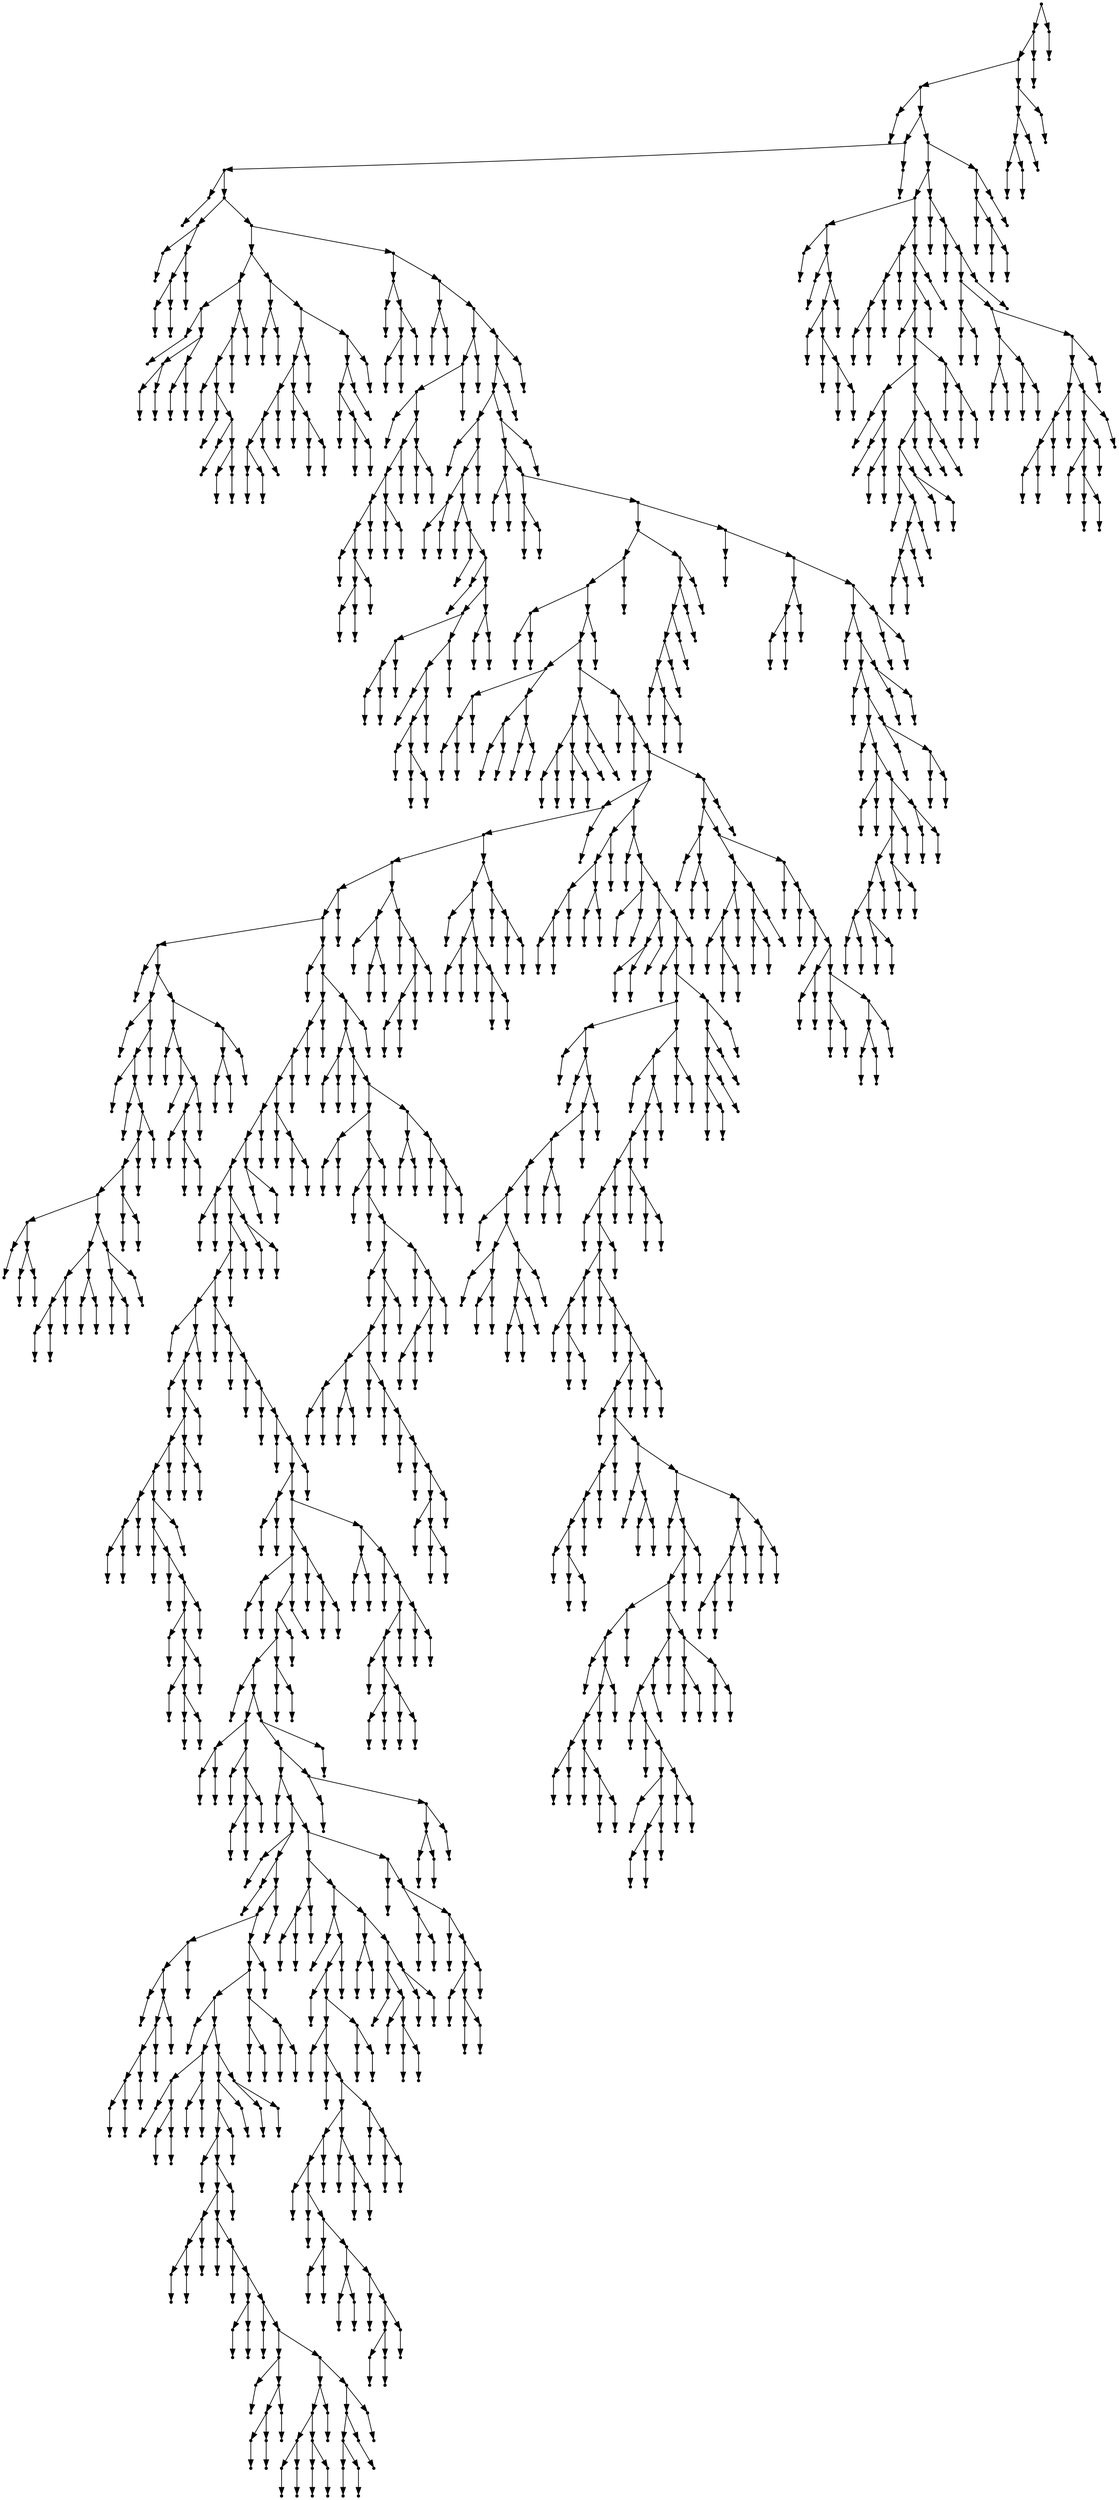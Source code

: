 digraph {
  1666 [shape=point];
  1663 [shape=point];
  1660 [shape=point];
  1648 [shape=point];
  1 [shape=point];
  0 [shape=point];
  1647 [shape=point];
  1485 [shape=point];
  1482 [shape=point];
  3 [shape=point];
  2 [shape=point];
  1481 [shape=point];
  14 [shape=point];
  5 [shape=point];
  4 [shape=point];
  13 [shape=point];
  10 [shape=point];
  7 [shape=point];
  6 [shape=point];
  9 [shape=point];
  8 [shape=point];
  12 [shape=point];
  11 [shape=point];
  1480 [shape=point];
  94 [shape=point];
  49 [shape=point];
  28 [shape=point];
  16 [shape=point];
  15 [shape=point];
  27 [shape=point];
  21 [shape=point];
  18 [shape=point];
  17 [shape=point];
  20 [shape=point];
  19 [shape=point];
  26 [shape=point];
  23 [shape=point];
  22 [shape=point];
  25 [shape=point];
  24 [shape=point];
  48 [shape=point];
  45 [shape=point];
  42 [shape=point];
  30 [shape=point];
  29 [shape=point];
  41 [shape=point];
  32 [shape=point];
  31 [shape=point];
  40 [shape=point];
  34 [shape=point];
  33 [shape=point];
  39 [shape=point];
  36 [shape=point];
  35 [shape=point];
  38 [shape=point];
  37 [shape=point];
  44 [shape=point];
  43 [shape=point];
  47 [shape=point];
  46 [shape=point];
  93 [shape=point];
  54 [shape=point];
  51 [shape=point];
  50 [shape=point];
  53 [shape=point];
  52 [shape=point];
  92 [shape=point];
  77 [shape=point];
  74 [shape=point];
  65 [shape=point];
  62 [shape=point];
  59 [shape=point];
  56 [shape=point];
  55 [shape=point];
  58 [shape=point];
  57 [shape=point];
  61 [shape=point];
  60 [shape=point];
  64 [shape=point];
  63 [shape=point];
  73 [shape=point];
  67 [shape=point];
  66 [shape=point];
  72 [shape=point];
  69 [shape=point];
  68 [shape=point];
  71 [shape=point];
  70 [shape=point];
  76 [shape=point];
  75 [shape=point];
  91 [shape=point];
  88 [shape=point];
  85 [shape=point];
  79 [shape=point];
  78 [shape=point];
  84 [shape=point];
  81 [shape=point];
  80 [shape=point];
  83 [shape=point];
  82 [shape=point];
  87 [shape=point];
  86 [shape=point];
  90 [shape=point];
  89 [shape=point];
  1479 [shape=point];
  105 [shape=point];
  96 [shape=point];
  95 [shape=point];
  104 [shape=point];
  101 [shape=point];
  98 [shape=point];
  97 [shape=point];
  100 [shape=point];
  99 [shape=point];
  103 [shape=point];
  102 [shape=point];
  1478 [shape=point];
  110 [shape=point];
  107 [shape=point];
  106 [shape=point];
  109 [shape=point];
  108 [shape=point];
  1477 [shape=point];
  148 [shape=point];
  145 [shape=point];
  142 [shape=point];
  112 [shape=point];
  111 [shape=point];
  141 [shape=point];
  135 [shape=point];
  132 [shape=point];
  126 [shape=point];
  123 [shape=point];
  114 [shape=point];
  113 [shape=point];
  122 [shape=point];
  119 [shape=point];
  116 [shape=point];
  115 [shape=point];
  118 [shape=point];
  117 [shape=point];
  121 [shape=point];
  120 [shape=point];
  125 [shape=point];
  124 [shape=point];
  131 [shape=point];
  128 [shape=point];
  127 [shape=point];
  130 [shape=point];
  129 [shape=point];
  134 [shape=point];
  133 [shape=point];
  140 [shape=point];
  137 [shape=point];
  136 [shape=point];
  139 [shape=point];
  138 [shape=point];
  144 [shape=point];
  143 [shape=point];
  147 [shape=point];
  146 [shape=point];
  1476 [shape=point];
  1473 [shape=point];
  1470 [shape=point];
  201 [shape=point];
  150 [shape=point];
  149 [shape=point];
  200 [shape=point];
  197 [shape=point];
  155 [shape=point];
  152 [shape=point];
  151 [shape=point];
  154 [shape=point];
  153 [shape=point];
  196 [shape=point];
  157 [shape=point];
  156 [shape=point];
  195 [shape=point];
  159 [shape=point];
  158 [shape=point];
  194 [shape=point];
  161 [shape=point];
  160 [shape=point];
  193 [shape=point];
  187 [shape=point];
  169 [shape=point];
  166 [shape=point];
  163 [shape=point];
  162 [shape=point];
  165 [shape=point];
  164 [shape=point];
  168 [shape=point];
  167 [shape=point];
  186 [shape=point];
  183 [shape=point];
  171 [shape=point];
  170 [shape=point];
  182 [shape=point];
  179 [shape=point];
  173 [shape=point];
  172 [shape=point];
  178 [shape=point];
  175 [shape=point];
  174 [shape=point];
  177 [shape=point];
  176 [shape=point];
  181 [shape=point];
  180 [shape=point];
  185 [shape=point];
  184 [shape=point];
  192 [shape=point];
  189 [shape=point];
  188 [shape=point];
  191 [shape=point];
  190 [shape=point];
  199 [shape=point];
  198 [shape=point];
  1469 [shape=point];
  1466 [shape=point];
  206 [shape=point];
  203 [shape=point];
  202 [shape=point];
  205 [shape=point];
  204 [shape=point];
  1465 [shape=point];
  211 [shape=point];
  208 [shape=point];
  207 [shape=point];
  210 [shape=point];
  209 [shape=point];
  1464 [shape=point];
  1386 [shape=point];
  1365 [shape=point];
  1362 [shape=point];
  216 [shape=point];
  213 [shape=point];
  212 [shape=point];
  215 [shape=point];
  214 [shape=point];
  1361 [shape=point];
  1358 [shape=point];
  236 [shape=point];
  224 [shape=point];
  221 [shape=point];
  218 [shape=point];
  217 [shape=point];
  220 [shape=point];
  219 [shape=point];
  223 [shape=point];
  222 [shape=point];
  235 [shape=point];
  229 [shape=point];
  226 [shape=point];
  225 [shape=point];
  228 [shape=point];
  227 [shape=point];
  234 [shape=point];
  231 [shape=point];
  230 [shape=point];
  233 [shape=point];
  232 [shape=point];
  1357 [shape=point];
  253 [shape=point];
  247 [shape=point];
  241 [shape=point];
  238 [shape=point];
  237 [shape=point];
  240 [shape=point];
  239 [shape=point];
  246 [shape=point];
  243 [shape=point];
  242 [shape=point];
  245 [shape=point];
  244 [shape=point];
  252 [shape=point];
  249 [shape=point];
  248 [shape=point];
  251 [shape=point];
  250 [shape=point];
  1356 [shape=point];
  255 [shape=point];
  254 [shape=point];
  1355 [shape=point];
  257 [shape=point];
  256 [shape=point];
  1354 [shape=point];
  1291 [shape=point];
  1003 [shape=point];
  1000 [shape=point];
  973 [shape=point];
  949 [shape=point];
  946 [shape=point];
  343 [shape=point];
  259 [shape=point];
  258 [shape=point];
  342 [shape=point];
  315 [shape=point];
  261 [shape=point];
  260 [shape=point];
  314 [shape=point];
  311 [shape=point];
  263 [shape=point];
  262 [shape=point];
  310 [shape=point];
  265 [shape=point];
  264 [shape=point];
  309 [shape=point];
  306 [shape=point];
  303 [shape=point];
  297 [shape=point];
  273 [shape=point];
  267 [shape=point];
  266 [shape=point];
  272 [shape=point];
  269 [shape=point];
  268 [shape=point];
  271 [shape=point];
  270 [shape=point];
  296 [shape=point];
  287 [shape=point];
  281 [shape=point];
  278 [shape=point];
  275 [shape=point];
  274 [shape=point];
  277 [shape=point];
  276 [shape=point];
  280 [shape=point];
  279 [shape=point];
  286 [shape=point];
  283 [shape=point];
  282 [shape=point];
  285 [shape=point];
  284 [shape=point];
  295 [shape=point];
  292 [shape=point];
  289 [shape=point];
  288 [shape=point];
  291 [shape=point];
  290 [shape=point];
  294 [shape=point];
  293 [shape=point];
  302 [shape=point];
  299 [shape=point];
  298 [shape=point];
  301 [shape=point];
  300 [shape=point];
  305 [shape=point];
  304 [shape=point];
  308 [shape=point];
  307 [shape=point];
  313 [shape=point];
  312 [shape=point];
  341 [shape=point];
  332 [shape=point];
  317 [shape=point];
  316 [shape=point];
  331 [shape=point];
  319 [shape=point];
  318 [shape=point];
  330 [shape=point];
  327 [shape=point];
  321 [shape=point];
  320 [shape=point];
  326 [shape=point];
  323 [shape=point];
  322 [shape=point];
  325 [shape=point];
  324 [shape=point];
  329 [shape=point];
  328 [shape=point];
  340 [shape=point];
  337 [shape=point];
  334 [shape=point];
  333 [shape=point];
  336 [shape=point];
  335 [shape=point];
  339 [shape=point];
  338 [shape=point];
  945 [shape=point];
  345 [shape=point];
  344 [shape=point];
  944 [shape=point];
  842 [shape=point];
  839 [shape=point];
  836 [shape=point];
  833 [shape=point];
  824 [shape=point];
  821 [shape=point];
  815 [shape=point];
  350 [shape=point];
  347 [shape=point];
  346 [shape=point];
  349 [shape=point];
  348 [shape=point];
  814 [shape=point];
  808 [shape=point];
  805 [shape=point];
  802 [shape=point];
  406 [shape=point];
  352 [shape=point];
  351 [shape=point];
  405 [shape=point];
  402 [shape=point];
  354 [shape=point];
  353 [shape=point];
  401 [shape=point];
  398 [shape=point];
  392 [shape=point];
  389 [shape=point];
  362 [shape=point];
  359 [shape=point];
  356 [shape=point];
  355 [shape=point];
  358 [shape=point];
  357 [shape=point];
  361 [shape=point];
  360 [shape=point];
  388 [shape=point];
  385 [shape=point];
  364 [shape=point];
  363 [shape=point];
  384 [shape=point];
  366 [shape=point];
  365 [shape=point];
  383 [shape=point];
  380 [shape=point];
  368 [shape=point];
  367 [shape=point];
  379 [shape=point];
  376 [shape=point];
  370 [shape=point];
  369 [shape=point];
  375 [shape=point];
  372 [shape=point];
  371 [shape=point];
  374 [shape=point];
  373 [shape=point];
  378 [shape=point];
  377 [shape=point];
  382 [shape=point];
  381 [shape=point];
  387 [shape=point];
  386 [shape=point];
  391 [shape=point];
  390 [shape=point];
  397 [shape=point];
  394 [shape=point];
  393 [shape=point];
  396 [shape=point];
  395 [shape=point];
  400 [shape=point];
  399 [shape=point];
  404 [shape=point];
  403 [shape=point];
  801 [shape=point];
  408 [shape=point];
  407 [shape=point];
  800 [shape=point];
  410 [shape=point];
  409 [shape=point];
  799 [shape=point];
  412 [shape=point];
  411 [shape=point];
  798 [shape=point];
  414 [shape=point];
  413 [shape=point];
  797 [shape=point];
  416 [shape=point];
  415 [shape=point];
  796 [shape=point];
  793 [shape=point];
  421 [shape=point];
  418 [shape=point];
  417 [shape=point];
  420 [shape=point];
  419 [shape=point];
  792 [shape=point];
  759 [shape=point];
  750 [shape=point];
  426 [shape=point];
  423 [shape=point];
  422 [shape=point];
  425 [shape=point];
  424 [shape=point];
  749 [shape=point];
  746 [shape=point];
  743 [shape=point];
  737 [shape=point];
  428 [shape=point];
  427 [shape=point];
  736 [shape=point];
  445 [shape=point];
  433 [shape=point];
  430 [shape=point];
  429 [shape=point];
  432 [shape=point];
  431 [shape=point];
  444 [shape=point];
  435 [shape=point];
  434 [shape=point];
  443 [shape=point];
  440 [shape=point];
  437 [shape=point];
  436 [shape=point];
  439 [shape=point];
  438 [shape=point];
  442 [shape=point];
  441 [shape=point];
  735 [shape=point];
  732 [shape=point];
  720 [shape=point];
  447 [shape=point];
  446 [shape=point];
  719 [shape=point];
  590 [shape=point];
  449 [shape=point];
  448 [shape=point];
  589 [shape=point];
  451 [shape=point];
  450 [shape=point];
  588 [shape=point];
  585 [shape=point];
  471 [shape=point];
  468 [shape=point];
  453 [shape=point];
  452 [shape=point];
  467 [shape=point];
  464 [shape=point];
  461 [shape=point];
  458 [shape=point];
  455 [shape=point];
  454 [shape=point];
  457 [shape=point];
  456 [shape=point];
  460 [shape=point];
  459 [shape=point];
  463 [shape=point];
  462 [shape=point];
  466 [shape=point];
  465 [shape=point];
  470 [shape=point];
  469 [shape=point];
  584 [shape=point];
  581 [shape=point];
  569 [shape=point];
  473 [shape=point];
  472 [shape=point];
  568 [shape=point];
  487 [shape=point];
  481 [shape=point];
  475 [shape=point];
  474 [shape=point];
  480 [shape=point];
  477 [shape=point];
  476 [shape=point];
  479 [shape=point];
  478 [shape=point];
  486 [shape=point];
  483 [shape=point];
  482 [shape=point];
  485 [shape=point];
  484 [shape=point];
  567 [shape=point];
  561 [shape=point];
  558 [shape=point];
  555 [shape=point];
  489 [shape=point];
  488 [shape=point];
  554 [shape=point];
  551 [shape=point];
  497 [shape=point];
  494 [shape=point];
  491 [shape=point];
  490 [shape=point];
  493 [shape=point];
  492 [shape=point];
  496 [shape=point];
  495 [shape=point];
  550 [shape=point];
  499 [shape=point];
  498 [shape=point];
  549 [shape=point];
  501 [shape=point];
  500 [shape=point];
  548 [shape=point];
  506 [shape=point];
  503 [shape=point];
  502 [shape=point];
  505 [shape=point];
  504 [shape=point];
  547 [shape=point];
  508 [shape=point];
  507 [shape=point];
  546 [shape=point];
  519 [shape=point];
  510 [shape=point];
  509 [shape=point];
  518 [shape=point];
  515 [shape=point];
  512 [shape=point];
  511 [shape=point];
  514 [shape=point];
  513 [shape=point];
  517 [shape=point];
  516 [shape=point];
  545 [shape=point];
  533 [shape=point];
  530 [shape=point];
  524 [shape=point];
  521 [shape=point];
  520 [shape=point];
  523 [shape=point];
  522 [shape=point];
  529 [shape=point];
  526 [shape=point];
  525 [shape=point];
  528 [shape=point];
  527 [shape=point];
  532 [shape=point];
  531 [shape=point];
  544 [shape=point];
  541 [shape=point];
  538 [shape=point];
  535 [shape=point];
  534 [shape=point];
  537 [shape=point];
  536 [shape=point];
  540 [shape=point];
  539 [shape=point];
  543 [shape=point];
  542 [shape=point];
  553 [shape=point];
  552 [shape=point];
  557 [shape=point];
  556 [shape=point];
  560 [shape=point];
  559 [shape=point];
  566 [shape=point];
  563 [shape=point];
  562 [shape=point];
  565 [shape=point];
  564 [shape=point];
  580 [shape=point];
  574 [shape=point];
  571 [shape=point];
  570 [shape=point];
  573 [shape=point];
  572 [shape=point];
  579 [shape=point];
  576 [shape=point];
  575 [shape=point];
  578 [shape=point];
  577 [shape=point];
  583 [shape=point];
  582 [shape=point];
  587 [shape=point];
  586 [shape=point];
  718 [shape=point];
  694 [shape=point];
  598 [shape=point];
  595 [shape=point];
  592 [shape=point];
  591 [shape=point];
  594 [shape=point];
  593 [shape=point];
  597 [shape=point];
  596 [shape=point];
  693 [shape=point];
  669 [shape=point];
  600 [shape=point];
  599 [shape=point];
  668 [shape=point];
  665 [shape=point];
  602 [shape=point];
  601 [shape=point];
  664 [shape=point];
  658 [shape=point];
  604 [shape=point];
  603 [shape=point];
  657 [shape=point];
  606 [shape=point];
  605 [shape=point];
  656 [shape=point];
  647 [shape=point];
  638 [shape=point];
  635 [shape=point];
  608 [shape=point];
  607 [shape=point];
  634 [shape=point];
  610 [shape=point];
  609 [shape=point];
  633 [shape=point];
  615 [shape=point];
  612 [shape=point];
  611 [shape=point];
  614 [shape=point];
  613 [shape=point];
  632 [shape=point];
  620 [shape=point];
  617 [shape=point];
  616 [shape=point];
  619 [shape=point];
  618 [shape=point];
  631 [shape=point];
  622 [shape=point];
  621 [shape=point];
  630 [shape=point];
  627 [shape=point];
  624 [shape=point];
  623 [shape=point];
  626 [shape=point];
  625 [shape=point];
  629 [shape=point];
  628 [shape=point];
  637 [shape=point];
  636 [shape=point];
  646 [shape=point];
  640 [shape=point];
  639 [shape=point];
  645 [shape=point];
  642 [shape=point];
  641 [shape=point];
  644 [shape=point];
  643 [shape=point];
  655 [shape=point];
  649 [shape=point];
  648 [shape=point];
  654 [shape=point];
  651 [shape=point];
  650 [shape=point];
  653 [shape=point];
  652 [shape=point];
  663 [shape=point];
  660 [shape=point];
  659 [shape=point];
  662 [shape=point];
  661 [shape=point];
  667 [shape=point];
  666 [shape=point];
  692 [shape=point];
  674 [shape=point];
  671 [shape=point];
  670 [shape=point];
  673 [shape=point];
  672 [shape=point];
  691 [shape=point];
  685 [shape=point];
  676 [shape=point];
  675 [shape=point];
  684 [shape=point];
  678 [shape=point];
  677 [shape=point];
  683 [shape=point];
  680 [shape=point];
  679 [shape=point];
  682 [shape=point];
  681 [shape=point];
  690 [shape=point];
  687 [shape=point];
  686 [shape=point];
  689 [shape=point];
  688 [shape=point];
  717 [shape=point];
  696 [shape=point];
  695 [shape=point];
  716 [shape=point];
  701 [shape=point];
  698 [shape=point];
  697 [shape=point];
  700 [shape=point];
  699 [shape=point];
  715 [shape=point];
  703 [shape=point];
  702 [shape=point];
  714 [shape=point];
  711 [shape=point];
  705 [shape=point];
  704 [shape=point];
  710 [shape=point];
  707 [shape=point];
  706 [shape=point];
  709 [shape=point];
  708 [shape=point];
  713 [shape=point];
  712 [shape=point];
  731 [shape=point];
  722 [shape=point];
  721 [shape=point];
  730 [shape=point];
  727 [shape=point];
  724 [shape=point];
  723 [shape=point];
  726 [shape=point];
  725 [shape=point];
  729 [shape=point];
  728 [shape=point];
  734 [shape=point];
  733 [shape=point];
  742 [shape=point];
  739 [shape=point];
  738 [shape=point];
  741 [shape=point];
  740 [shape=point];
  745 [shape=point];
  744 [shape=point];
  748 [shape=point];
  747 [shape=point];
  758 [shape=point];
  752 [shape=point];
  751 [shape=point];
  757 [shape=point];
  754 [shape=point];
  753 [shape=point];
  756 [shape=point];
  755 [shape=point];
  791 [shape=point];
  764 [shape=point];
  761 [shape=point];
  760 [shape=point];
  763 [shape=point];
  762 [shape=point];
  790 [shape=point];
  766 [shape=point];
  765 [shape=point];
  789 [shape=point];
  783 [shape=point];
  780 [shape=point];
  768 [shape=point];
  767 [shape=point];
  779 [shape=point];
  773 [shape=point];
  770 [shape=point];
  769 [shape=point];
  772 [shape=point];
  771 [shape=point];
  778 [shape=point];
  775 [shape=point];
  774 [shape=point];
  777 [shape=point];
  776 [shape=point];
  782 [shape=point];
  781 [shape=point];
  788 [shape=point];
  785 [shape=point];
  784 [shape=point];
  787 [shape=point];
  786 [shape=point];
  795 [shape=point];
  794 [shape=point];
  804 [shape=point];
  803 [shape=point];
  807 [shape=point];
  806 [shape=point];
  813 [shape=point];
  810 [shape=point];
  809 [shape=point];
  812 [shape=point];
  811 [shape=point];
  820 [shape=point];
  817 [shape=point];
  816 [shape=point];
  819 [shape=point];
  818 [shape=point];
  823 [shape=point];
  822 [shape=point];
  832 [shape=point];
  826 [shape=point];
  825 [shape=point];
  831 [shape=point];
  828 [shape=point];
  827 [shape=point];
  830 [shape=point];
  829 [shape=point];
  835 [shape=point];
  834 [shape=point];
  838 [shape=point];
  837 [shape=point];
  841 [shape=point];
  840 [shape=point];
  943 [shape=point];
  940 [shape=point];
  847 [shape=point];
  844 [shape=point];
  843 [shape=point];
  846 [shape=point];
  845 [shape=point];
  939 [shape=point];
  849 [shape=point];
  848 [shape=point];
  938 [shape=point];
  923 [shape=point];
  854 [shape=point];
  851 [shape=point];
  850 [shape=point];
  853 [shape=point];
  852 [shape=point];
  922 [shape=point];
  919 [shape=point];
  856 [shape=point];
  855 [shape=point];
  918 [shape=point];
  858 [shape=point];
  857 [shape=point];
  917 [shape=point];
  902 [shape=point];
  860 [shape=point];
  859 [shape=point];
  901 [shape=point];
  898 [shape=point];
  895 [shape=point];
  871 [shape=point];
  865 [shape=point];
  862 [shape=point];
  861 [shape=point];
  864 [shape=point];
  863 [shape=point];
  870 [shape=point];
  867 [shape=point];
  866 [shape=point];
  869 [shape=point];
  868 [shape=point];
  894 [shape=point];
  873 [shape=point];
  872 [shape=point];
  893 [shape=point];
  875 [shape=point];
  874 [shape=point];
  892 [shape=point];
  877 [shape=point];
  876 [shape=point];
  891 [shape=point];
  879 [shape=point];
  878 [shape=point];
  890 [shape=point];
  887 [shape=point];
  881 [shape=point];
  880 [shape=point];
  886 [shape=point];
  883 [shape=point];
  882 [shape=point];
  885 [shape=point];
  884 [shape=point];
  889 [shape=point];
  888 [shape=point];
  897 [shape=point];
  896 [shape=point];
  900 [shape=point];
  899 [shape=point];
  916 [shape=point];
  904 [shape=point];
  903 [shape=point];
  915 [shape=point];
  912 [shape=point];
  909 [shape=point];
  906 [shape=point];
  905 [shape=point];
  908 [shape=point];
  907 [shape=point];
  911 [shape=point];
  910 [shape=point];
  914 [shape=point];
  913 [shape=point];
  921 [shape=point];
  920 [shape=point];
  937 [shape=point];
  928 [shape=point];
  925 [shape=point];
  924 [shape=point];
  927 [shape=point];
  926 [shape=point];
  936 [shape=point];
  930 [shape=point];
  929 [shape=point];
  935 [shape=point];
  932 [shape=point];
  931 [shape=point];
  934 [shape=point];
  933 [shape=point];
  942 [shape=point];
  941 [shape=point];
  948 [shape=point];
  947 [shape=point];
  972 [shape=point];
  957 [shape=point];
  951 [shape=point];
  950 [shape=point];
  956 [shape=point];
  953 [shape=point];
  952 [shape=point];
  955 [shape=point];
  954 [shape=point];
  971 [shape=point];
  959 [shape=point];
  958 [shape=point];
  970 [shape=point];
  967 [shape=point];
  964 [shape=point];
  961 [shape=point];
  960 [shape=point];
  963 [shape=point];
  962 [shape=point];
  966 [shape=point];
  965 [shape=point];
  969 [shape=point];
  968 [shape=point];
  999 [shape=point];
  990 [shape=point];
  975 [shape=point];
  974 [shape=point];
  989 [shape=point];
  980 [shape=point];
  977 [shape=point];
  976 [shape=point];
  979 [shape=point];
  978 [shape=point];
  988 [shape=point];
  982 [shape=point];
  981 [shape=point];
  987 [shape=point];
  984 [shape=point];
  983 [shape=point];
  986 [shape=point];
  985 [shape=point];
  998 [shape=point];
  992 [shape=point];
  991 [shape=point];
  997 [shape=point];
  994 [shape=point];
  993 [shape=point];
  996 [shape=point];
  995 [shape=point];
  1002 [shape=point];
  1001 [shape=point];
  1290 [shape=point];
  1020 [shape=point];
  1017 [shape=point];
  1011 [shape=point];
  1008 [shape=point];
  1005 [shape=point];
  1004 [shape=point];
  1007 [shape=point];
  1006 [shape=point];
  1010 [shape=point];
  1009 [shape=point];
  1016 [shape=point];
  1013 [shape=point];
  1012 [shape=point];
  1015 [shape=point];
  1014 [shape=point];
  1019 [shape=point];
  1018 [shape=point];
  1289 [shape=point];
  1022 [shape=point];
  1021 [shape=point];
  1288 [shape=point];
  1027 [shape=point];
  1024 [shape=point];
  1023 [shape=point];
  1026 [shape=point];
  1025 [shape=point];
  1287 [shape=point];
  1035 [shape=point];
  1032 [shape=point];
  1029 [shape=point];
  1028 [shape=point];
  1031 [shape=point];
  1030 [shape=point];
  1034 [shape=point];
  1033 [shape=point];
  1286 [shape=point];
  1283 [shape=point];
  1037 [shape=point];
  1036 [shape=point];
  1282 [shape=point];
  1267 [shape=point];
  1081 [shape=point];
  1039 [shape=point];
  1038 [shape=point];
  1080 [shape=point];
  1041 [shape=point];
  1040 [shape=point];
  1079 [shape=point];
  1076 [shape=point];
  1073 [shape=point];
  1067 [shape=point];
  1064 [shape=point];
  1043 [shape=point];
  1042 [shape=point];
  1063 [shape=point];
  1051 [shape=point];
  1045 [shape=point];
  1044 [shape=point];
  1050 [shape=point];
  1047 [shape=point];
  1046 [shape=point];
  1049 [shape=point];
  1048 [shape=point];
  1062 [shape=point];
  1059 [shape=point];
  1056 [shape=point];
  1053 [shape=point];
  1052 [shape=point];
  1055 [shape=point];
  1054 [shape=point];
  1058 [shape=point];
  1057 [shape=point];
  1061 [shape=point];
  1060 [shape=point];
  1066 [shape=point];
  1065 [shape=point];
  1072 [shape=point];
  1069 [shape=point];
  1068 [shape=point];
  1071 [shape=point];
  1070 [shape=point];
  1075 [shape=point];
  1074 [shape=point];
  1078 [shape=point];
  1077 [shape=point];
  1266 [shape=point];
  1260 [shape=point];
  1083 [shape=point];
  1082 [shape=point];
  1259 [shape=point];
  1256 [shape=point];
  1253 [shape=point];
  1244 [shape=point];
  1241 [shape=point];
  1085 [shape=point];
  1084 [shape=point];
  1240 [shape=point];
  1237 [shape=point];
  1096 [shape=point];
  1093 [shape=point];
  1087 [shape=point];
  1086 [shape=point];
  1092 [shape=point];
  1089 [shape=point];
  1088 [shape=point];
  1091 [shape=point];
  1090 [shape=point];
  1095 [shape=point];
  1094 [shape=point];
  1236 [shape=point];
  1098 [shape=point];
  1097 [shape=point];
  1235 [shape=point];
  1100 [shape=point];
  1099 [shape=point];
  1234 [shape=point];
  1228 [shape=point];
  1225 [shape=point];
  1102 [shape=point];
  1101 [shape=point];
  1224 [shape=point];
  1119 [shape=point];
  1116 [shape=point];
  1113 [shape=point];
  1110 [shape=point];
  1104 [shape=point];
  1103 [shape=point];
  1109 [shape=point];
  1106 [shape=point];
  1105 [shape=point];
  1108 [shape=point];
  1107 [shape=point];
  1112 [shape=point];
  1111 [shape=point];
  1115 [shape=point];
  1114 [shape=point];
  1118 [shape=point];
  1117 [shape=point];
  1223 [shape=point];
  1127 [shape=point];
  1121 [shape=point];
  1120 [shape=point];
  1126 [shape=point];
  1123 [shape=point];
  1122 [shape=point];
  1125 [shape=point];
  1124 [shape=point];
  1222 [shape=point];
  1204 [shape=point];
  1129 [shape=point];
  1128 [shape=point];
  1203 [shape=point];
  1200 [shape=point];
  1197 [shape=point];
  1155 [shape=point];
  1152 [shape=point];
  1131 [shape=point];
  1130 [shape=point];
  1151 [shape=point];
  1148 [shape=point];
  1145 [shape=point];
  1136 [shape=point];
  1133 [shape=point];
  1132 [shape=point];
  1135 [shape=point];
  1134 [shape=point];
  1144 [shape=point];
  1138 [shape=point];
  1137 [shape=point];
  1143 [shape=point];
  1140 [shape=point];
  1139 [shape=point];
  1142 [shape=point];
  1141 [shape=point];
  1147 [shape=point];
  1146 [shape=point];
  1150 [shape=point];
  1149 [shape=point];
  1154 [shape=point];
  1153 [shape=point];
  1196 [shape=point];
  1184 [shape=point];
  1181 [shape=point];
  1178 [shape=point];
  1157 [shape=point];
  1156 [shape=point];
  1177 [shape=point];
  1159 [shape=point];
  1158 [shape=point];
  1176 [shape=point];
  1170 [shape=point];
  1161 [shape=point];
  1160 [shape=point];
  1169 [shape=point];
  1166 [shape=point];
  1163 [shape=point];
  1162 [shape=point];
  1165 [shape=point];
  1164 [shape=point];
  1168 [shape=point];
  1167 [shape=point];
  1175 [shape=point];
  1172 [shape=point];
  1171 [shape=point];
  1174 [shape=point];
  1173 [shape=point];
  1180 [shape=point];
  1179 [shape=point];
  1183 [shape=point];
  1182 [shape=point];
  1195 [shape=point];
  1189 [shape=point];
  1186 [shape=point];
  1185 [shape=point];
  1188 [shape=point];
  1187 [shape=point];
  1194 [shape=point];
  1191 [shape=point];
  1190 [shape=point];
  1193 [shape=point];
  1192 [shape=point];
  1199 [shape=point];
  1198 [shape=point];
  1202 [shape=point];
  1201 [shape=point];
  1221 [shape=point];
  1215 [shape=point];
  1212 [shape=point];
  1209 [shape=point];
  1206 [shape=point];
  1205 [shape=point];
  1208 [shape=point];
  1207 [shape=point];
  1211 [shape=point];
  1210 [shape=point];
  1214 [shape=point];
  1213 [shape=point];
  1220 [shape=point];
  1217 [shape=point];
  1216 [shape=point];
  1219 [shape=point];
  1218 [shape=point];
  1227 [shape=point];
  1226 [shape=point];
  1233 [shape=point];
  1230 [shape=point];
  1229 [shape=point];
  1232 [shape=point];
  1231 [shape=point];
  1239 [shape=point];
  1238 [shape=point];
  1243 [shape=point];
  1242 [shape=point];
  1252 [shape=point];
  1246 [shape=point];
  1245 [shape=point];
  1251 [shape=point];
  1248 [shape=point];
  1247 [shape=point];
  1250 [shape=point];
  1249 [shape=point];
  1255 [shape=point];
  1254 [shape=point];
  1258 [shape=point];
  1257 [shape=point];
  1265 [shape=point];
  1262 [shape=point];
  1261 [shape=point];
  1264 [shape=point];
  1263 [shape=point];
  1281 [shape=point];
  1278 [shape=point];
  1275 [shape=point];
  1272 [shape=point];
  1269 [shape=point];
  1268 [shape=point];
  1271 [shape=point];
  1270 [shape=point];
  1274 [shape=point];
  1273 [shape=point];
  1277 [shape=point];
  1276 [shape=point];
  1280 [shape=point];
  1279 [shape=point];
  1285 [shape=point];
  1284 [shape=point];
  1353 [shape=point];
  1350 [shape=point];
  1299 [shape=point];
  1293 [shape=point];
  1292 [shape=point];
  1298 [shape=point];
  1295 [shape=point];
  1294 [shape=point];
  1297 [shape=point];
  1296 [shape=point];
  1349 [shape=point];
  1319 [shape=point];
  1310 [shape=point];
  1307 [shape=point];
  1301 [shape=point];
  1300 [shape=point];
  1306 [shape=point];
  1303 [shape=point];
  1302 [shape=point];
  1305 [shape=point];
  1304 [shape=point];
  1309 [shape=point];
  1308 [shape=point];
  1318 [shape=point];
  1315 [shape=point];
  1312 [shape=point];
  1311 [shape=point];
  1314 [shape=point];
  1313 [shape=point];
  1317 [shape=point];
  1316 [shape=point];
  1348 [shape=point];
  1321 [shape=point];
  1320 [shape=point];
  1347 [shape=point];
  1323 [shape=point];
  1322 [shape=point];
  1346 [shape=point];
  1325 [shape=point];
  1324 [shape=point];
  1345 [shape=point];
  1330 [shape=point];
  1327 [shape=point];
  1326 [shape=point];
  1329 [shape=point];
  1328 [shape=point];
  1344 [shape=point];
  1335 [shape=point];
  1332 [shape=point];
  1331 [shape=point];
  1334 [shape=point];
  1333 [shape=point];
  1343 [shape=point];
  1340 [shape=point];
  1337 [shape=point];
  1336 [shape=point];
  1339 [shape=point];
  1338 [shape=point];
  1342 [shape=point];
  1341 [shape=point];
  1352 [shape=point];
  1351 [shape=point];
  1360 [shape=point];
  1359 [shape=point];
  1364 [shape=point];
  1363 [shape=point];
  1385 [shape=point];
  1382 [shape=point];
  1379 [shape=point];
  1376 [shape=point];
  1373 [shape=point];
  1367 [shape=point];
  1366 [shape=point];
  1372 [shape=point];
  1369 [shape=point];
  1368 [shape=point];
  1371 [shape=point];
  1370 [shape=point];
  1375 [shape=point];
  1374 [shape=point];
  1378 [shape=point];
  1377 [shape=point];
  1381 [shape=point];
  1380 [shape=point];
  1384 [shape=point];
  1383 [shape=point];
  1463 [shape=point];
  1388 [shape=point];
  1387 [shape=point];
  1462 [shape=point];
  1396 [shape=point];
  1393 [shape=point];
  1390 [shape=point];
  1389 [shape=point];
  1392 [shape=point];
  1391 [shape=point];
  1395 [shape=point];
  1394 [shape=point];
  1461 [shape=point];
  1455 [shape=point];
  1398 [shape=point];
  1397 [shape=point];
  1454 [shape=point];
  1448 [shape=point];
  1400 [shape=point];
  1399 [shape=point];
  1447 [shape=point];
  1438 [shape=point];
  1402 [shape=point];
  1401 [shape=point];
  1437 [shape=point];
  1407 [shape=point];
  1404 [shape=point];
  1403 [shape=point];
  1406 [shape=point];
  1405 [shape=point];
  1436 [shape=point];
  1430 [shape=point];
  1427 [shape=point];
  1421 [shape=point];
  1418 [shape=point];
  1412 [shape=point];
  1409 [shape=point];
  1408 [shape=point];
  1411 [shape=point];
  1410 [shape=point];
  1417 [shape=point];
  1414 [shape=point];
  1413 [shape=point];
  1416 [shape=point];
  1415 [shape=point];
  1420 [shape=point];
  1419 [shape=point];
  1426 [shape=point];
  1423 [shape=point];
  1422 [shape=point];
  1425 [shape=point];
  1424 [shape=point];
  1429 [shape=point];
  1428 [shape=point];
  1435 [shape=point];
  1432 [shape=point];
  1431 [shape=point];
  1434 [shape=point];
  1433 [shape=point];
  1446 [shape=point];
  1440 [shape=point];
  1439 [shape=point];
  1445 [shape=point];
  1442 [shape=point];
  1441 [shape=point];
  1444 [shape=point];
  1443 [shape=point];
  1453 [shape=point];
  1450 [shape=point];
  1449 [shape=point];
  1452 [shape=point];
  1451 [shape=point];
  1460 [shape=point];
  1457 [shape=point];
  1456 [shape=point];
  1459 [shape=point];
  1458 [shape=point];
  1468 [shape=point];
  1467 [shape=point];
  1472 [shape=point];
  1471 [shape=point];
  1475 [shape=point];
  1474 [shape=point];
  1484 [shape=point];
  1483 [shape=point];
  1646 [shape=point];
  1634 [shape=point];
  1577 [shape=point];
  1505 [shape=point];
  1487 [shape=point];
  1486 [shape=point];
  1504 [shape=point];
  1489 [shape=point];
  1488 [shape=point];
  1503 [shape=point];
  1500 [shape=point];
  1491 [shape=point];
  1490 [shape=point];
  1499 [shape=point];
  1493 [shape=point];
  1492 [shape=point];
  1498 [shape=point];
  1495 [shape=point];
  1494 [shape=point];
  1497 [shape=point];
  1496 [shape=point];
  1502 [shape=point];
  1501 [shape=point];
  1576 [shape=point];
  1516 [shape=point];
  1513 [shape=point];
  1510 [shape=point];
  1507 [shape=point];
  1506 [shape=point];
  1509 [shape=point];
  1508 [shape=point];
  1512 [shape=point];
  1511 [shape=point];
  1515 [shape=point];
  1514 [shape=point];
  1575 [shape=point];
  1572 [shape=point];
  1569 [shape=point];
  1518 [shape=point];
  1517 [shape=point];
  1568 [shape=point];
  1559 [shape=point];
  1529 [shape=point];
  1520 [shape=point];
  1519 [shape=point];
  1528 [shape=point];
  1522 [shape=point];
  1521 [shape=point];
  1527 [shape=point];
  1524 [shape=point];
  1523 [shape=point];
  1526 [shape=point];
  1525 [shape=point];
  1558 [shape=point];
  1552 [shape=point];
  1549 [shape=point];
  1543 [shape=point];
  1531 [shape=point];
  1530 [shape=point];
  1542 [shape=point];
  1539 [shape=point];
  1536 [shape=point];
  1533 [shape=point];
  1532 [shape=point];
  1535 [shape=point];
  1534 [shape=point];
  1538 [shape=point];
  1537 [shape=point];
  1541 [shape=point];
  1540 [shape=point];
  1548 [shape=point];
  1545 [shape=point];
  1544 [shape=point];
  1547 [shape=point];
  1546 [shape=point];
  1551 [shape=point];
  1550 [shape=point];
  1557 [shape=point];
  1554 [shape=point];
  1553 [shape=point];
  1556 [shape=point];
  1555 [shape=point];
  1567 [shape=point];
  1561 [shape=point];
  1560 [shape=point];
  1566 [shape=point];
  1563 [shape=point];
  1562 [shape=point];
  1565 [shape=point];
  1564 [shape=point];
  1571 [shape=point];
  1570 [shape=point];
  1574 [shape=point];
  1573 [shape=point];
  1633 [shape=point];
  1579 [shape=point];
  1578 [shape=point];
  1632 [shape=point];
  1581 [shape=point];
  1580 [shape=point];
  1631 [shape=point];
  1628 [shape=point];
  1586 [shape=point];
  1583 [shape=point];
  1582 [shape=point];
  1585 [shape=point];
  1584 [shape=point];
  1627 [shape=point];
  1597 [shape=point];
  1591 [shape=point];
  1588 [shape=point];
  1587 [shape=point];
  1590 [shape=point];
  1589 [shape=point];
  1596 [shape=point];
  1593 [shape=point];
  1592 [shape=point];
  1595 [shape=point];
  1594 [shape=point];
  1626 [shape=point];
  1623 [shape=point];
  1608 [shape=point];
  1605 [shape=point];
  1602 [shape=point];
  1599 [shape=point];
  1598 [shape=point];
  1601 [shape=point];
  1600 [shape=point];
  1604 [shape=point];
  1603 [shape=point];
  1607 [shape=point];
  1606 [shape=point];
  1622 [shape=point];
  1619 [shape=point];
  1616 [shape=point];
  1610 [shape=point];
  1609 [shape=point];
  1615 [shape=point];
  1612 [shape=point];
  1611 [shape=point];
  1614 [shape=point];
  1613 [shape=point];
  1618 [shape=point];
  1617 [shape=point];
  1621 [shape=point];
  1620 [shape=point];
  1625 [shape=point];
  1624 [shape=point];
  1630 [shape=point];
  1629 [shape=point];
  1645 [shape=point];
  1642 [shape=point];
  1636 [shape=point];
  1635 [shape=point];
  1641 [shape=point];
  1638 [shape=point];
  1637 [shape=point];
  1640 [shape=point];
  1639 [shape=point];
  1644 [shape=point];
  1643 [shape=point];
  1659 [shape=point];
  1656 [shape=point];
  1653 [shape=point];
  1650 [shape=point];
  1649 [shape=point];
  1652 [shape=point];
  1651 [shape=point];
  1655 [shape=point];
  1654 [shape=point];
  1658 [shape=point];
  1657 [shape=point];
  1662 [shape=point];
  1661 [shape=point];
  1665 [shape=point];
  1664 [shape=point];
1666 -> 1663;
1663 -> 1660;
1660 -> 1648;
1648 -> 1;
1 -> 0;
1648 -> 1647;
1647 -> 1485;
1485 -> 1482;
1482 -> 3;
3 -> 2;
1482 -> 1481;
1481 -> 14;
14 -> 5;
5 -> 4;
14 -> 13;
13 -> 10;
10 -> 7;
7 -> 6;
10 -> 9;
9 -> 8;
13 -> 12;
12 -> 11;
1481 -> 1480;
1480 -> 94;
94 -> 49;
49 -> 28;
28 -> 16;
16 -> 15;
28 -> 27;
27 -> 21;
21 -> 18;
18 -> 17;
21 -> 20;
20 -> 19;
27 -> 26;
26 -> 23;
23 -> 22;
26 -> 25;
25 -> 24;
49 -> 48;
48 -> 45;
45 -> 42;
42 -> 30;
30 -> 29;
42 -> 41;
41 -> 32;
32 -> 31;
41 -> 40;
40 -> 34;
34 -> 33;
40 -> 39;
39 -> 36;
36 -> 35;
39 -> 38;
38 -> 37;
45 -> 44;
44 -> 43;
48 -> 47;
47 -> 46;
94 -> 93;
93 -> 54;
54 -> 51;
51 -> 50;
54 -> 53;
53 -> 52;
93 -> 92;
92 -> 77;
77 -> 74;
74 -> 65;
65 -> 62;
62 -> 59;
59 -> 56;
56 -> 55;
59 -> 58;
58 -> 57;
62 -> 61;
61 -> 60;
65 -> 64;
64 -> 63;
74 -> 73;
73 -> 67;
67 -> 66;
73 -> 72;
72 -> 69;
69 -> 68;
72 -> 71;
71 -> 70;
77 -> 76;
76 -> 75;
92 -> 91;
91 -> 88;
88 -> 85;
85 -> 79;
79 -> 78;
85 -> 84;
84 -> 81;
81 -> 80;
84 -> 83;
83 -> 82;
88 -> 87;
87 -> 86;
91 -> 90;
90 -> 89;
1480 -> 1479;
1479 -> 105;
105 -> 96;
96 -> 95;
105 -> 104;
104 -> 101;
101 -> 98;
98 -> 97;
101 -> 100;
100 -> 99;
104 -> 103;
103 -> 102;
1479 -> 1478;
1478 -> 110;
110 -> 107;
107 -> 106;
110 -> 109;
109 -> 108;
1478 -> 1477;
1477 -> 148;
148 -> 145;
145 -> 142;
142 -> 112;
112 -> 111;
142 -> 141;
141 -> 135;
135 -> 132;
132 -> 126;
126 -> 123;
123 -> 114;
114 -> 113;
123 -> 122;
122 -> 119;
119 -> 116;
116 -> 115;
119 -> 118;
118 -> 117;
122 -> 121;
121 -> 120;
126 -> 125;
125 -> 124;
132 -> 131;
131 -> 128;
128 -> 127;
131 -> 130;
130 -> 129;
135 -> 134;
134 -> 133;
141 -> 140;
140 -> 137;
137 -> 136;
140 -> 139;
139 -> 138;
145 -> 144;
144 -> 143;
148 -> 147;
147 -> 146;
1477 -> 1476;
1476 -> 1473;
1473 -> 1470;
1470 -> 201;
201 -> 150;
150 -> 149;
201 -> 200;
200 -> 197;
197 -> 155;
155 -> 152;
152 -> 151;
155 -> 154;
154 -> 153;
197 -> 196;
196 -> 157;
157 -> 156;
196 -> 195;
195 -> 159;
159 -> 158;
195 -> 194;
194 -> 161;
161 -> 160;
194 -> 193;
193 -> 187;
187 -> 169;
169 -> 166;
166 -> 163;
163 -> 162;
166 -> 165;
165 -> 164;
169 -> 168;
168 -> 167;
187 -> 186;
186 -> 183;
183 -> 171;
171 -> 170;
183 -> 182;
182 -> 179;
179 -> 173;
173 -> 172;
179 -> 178;
178 -> 175;
175 -> 174;
178 -> 177;
177 -> 176;
182 -> 181;
181 -> 180;
186 -> 185;
185 -> 184;
193 -> 192;
192 -> 189;
189 -> 188;
192 -> 191;
191 -> 190;
200 -> 199;
199 -> 198;
1470 -> 1469;
1469 -> 1466;
1466 -> 206;
206 -> 203;
203 -> 202;
206 -> 205;
205 -> 204;
1466 -> 1465;
1465 -> 211;
211 -> 208;
208 -> 207;
211 -> 210;
210 -> 209;
1465 -> 1464;
1464 -> 1386;
1386 -> 1365;
1365 -> 1362;
1362 -> 216;
216 -> 213;
213 -> 212;
216 -> 215;
215 -> 214;
1362 -> 1361;
1361 -> 1358;
1358 -> 236;
236 -> 224;
224 -> 221;
221 -> 218;
218 -> 217;
221 -> 220;
220 -> 219;
224 -> 223;
223 -> 222;
236 -> 235;
235 -> 229;
229 -> 226;
226 -> 225;
229 -> 228;
228 -> 227;
235 -> 234;
234 -> 231;
231 -> 230;
234 -> 233;
233 -> 232;
1358 -> 1357;
1357 -> 253;
253 -> 247;
247 -> 241;
241 -> 238;
238 -> 237;
241 -> 240;
240 -> 239;
247 -> 246;
246 -> 243;
243 -> 242;
246 -> 245;
245 -> 244;
253 -> 252;
252 -> 249;
249 -> 248;
252 -> 251;
251 -> 250;
1357 -> 1356;
1356 -> 255;
255 -> 254;
1356 -> 1355;
1355 -> 257;
257 -> 256;
1355 -> 1354;
1354 -> 1291;
1291 -> 1003;
1003 -> 1000;
1000 -> 973;
973 -> 949;
949 -> 946;
946 -> 343;
343 -> 259;
259 -> 258;
343 -> 342;
342 -> 315;
315 -> 261;
261 -> 260;
315 -> 314;
314 -> 311;
311 -> 263;
263 -> 262;
311 -> 310;
310 -> 265;
265 -> 264;
310 -> 309;
309 -> 306;
306 -> 303;
303 -> 297;
297 -> 273;
273 -> 267;
267 -> 266;
273 -> 272;
272 -> 269;
269 -> 268;
272 -> 271;
271 -> 270;
297 -> 296;
296 -> 287;
287 -> 281;
281 -> 278;
278 -> 275;
275 -> 274;
278 -> 277;
277 -> 276;
281 -> 280;
280 -> 279;
287 -> 286;
286 -> 283;
283 -> 282;
286 -> 285;
285 -> 284;
296 -> 295;
295 -> 292;
292 -> 289;
289 -> 288;
292 -> 291;
291 -> 290;
295 -> 294;
294 -> 293;
303 -> 302;
302 -> 299;
299 -> 298;
302 -> 301;
301 -> 300;
306 -> 305;
305 -> 304;
309 -> 308;
308 -> 307;
314 -> 313;
313 -> 312;
342 -> 341;
341 -> 332;
332 -> 317;
317 -> 316;
332 -> 331;
331 -> 319;
319 -> 318;
331 -> 330;
330 -> 327;
327 -> 321;
321 -> 320;
327 -> 326;
326 -> 323;
323 -> 322;
326 -> 325;
325 -> 324;
330 -> 329;
329 -> 328;
341 -> 340;
340 -> 337;
337 -> 334;
334 -> 333;
337 -> 336;
336 -> 335;
340 -> 339;
339 -> 338;
946 -> 945;
945 -> 345;
345 -> 344;
945 -> 944;
944 -> 842;
842 -> 839;
839 -> 836;
836 -> 833;
833 -> 824;
824 -> 821;
821 -> 815;
815 -> 350;
350 -> 347;
347 -> 346;
350 -> 349;
349 -> 348;
815 -> 814;
814 -> 808;
808 -> 805;
805 -> 802;
802 -> 406;
406 -> 352;
352 -> 351;
406 -> 405;
405 -> 402;
402 -> 354;
354 -> 353;
402 -> 401;
401 -> 398;
398 -> 392;
392 -> 389;
389 -> 362;
362 -> 359;
359 -> 356;
356 -> 355;
359 -> 358;
358 -> 357;
362 -> 361;
361 -> 360;
389 -> 388;
388 -> 385;
385 -> 364;
364 -> 363;
385 -> 384;
384 -> 366;
366 -> 365;
384 -> 383;
383 -> 380;
380 -> 368;
368 -> 367;
380 -> 379;
379 -> 376;
376 -> 370;
370 -> 369;
376 -> 375;
375 -> 372;
372 -> 371;
375 -> 374;
374 -> 373;
379 -> 378;
378 -> 377;
383 -> 382;
382 -> 381;
388 -> 387;
387 -> 386;
392 -> 391;
391 -> 390;
398 -> 397;
397 -> 394;
394 -> 393;
397 -> 396;
396 -> 395;
401 -> 400;
400 -> 399;
405 -> 404;
404 -> 403;
802 -> 801;
801 -> 408;
408 -> 407;
801 -> 800;
800 -> 410;
410 -> 409;
800 -> 799;
799 -> 412;
412 -> 411;
799 -> 798;
798 -> 414;
414 -> 413;
798 -> 797;
797 -> 416;
416 -> 415;
797 -> 796;
796 -> 793;
793 -> 421;
421 -> 418;
418 -> 417;
421 -> 420;
420 -> 419;
793 -> 792;
792 -> 759;
759 -> 750;
750 -> 426;
426 -> 423;
423 -> 422;
426 -> 425;
425 -> 424;
750 -> 749;
749 -> 746;
746 -> 743;
743 -> 737;
737 -> 428;
428 -> 427;
737 -> 736;
736 -> 445;
445 -> 433;
433 -> 430;
430 -> 429;
433 -> 432;
432 -> 431;
445 -> 444;
444 -> 435;
435 -> 434;
444 -> 443;
443 -> 440;
440 -> 437;
437 -> 436;
440 -> 439;
439 -> 438;
443 -> 442;
442 -> 441;
736 -> 735;
735 -> 732;
732 -> 720;
720 -> 447;
447 -> 446;
720 -> 719;
719 -> 590;
590 -> 449;
449 -> 448;
590 -> 589;
589 -> 451;
451 -> 450;
589 -> 588;
588 -> 585;
585 -> 471;
471 -> 468;
468 -> 453;
453 -> 452;
468 -> 467;
467 -> 464;
464 -> 461;
461 -> 458;
458 -> 455;
455 -> 454;
458 -> 457;
457 -> 456;
461 -> 460;
460 -> 459;
464 -> 463;
463 -> 462;
467 -> 466;
466 -> 465;
471 -> 470;
470 -> 469;
585 -> 584;
584 -> 581;
581 -> 569;
569 -> 473;
473 -> 472;
569 -> 568;
568 -> 487;
487 -> 481;
481 -> 475;
475 -> 474;
481 -> 480;
480 -> 477;
477 -> 476;
480 -> 479;
479 -> 478;
487 -> 486;
486 -> 483;
483 -> 482;
486 -> 485;
485 -> 484;
568 -> 567;
567 -> 561;
561 -> 558;
558 -> 555;
555 -> 489;
489 -> 488;
555 -> 554;
554 -> 551;
551 -> 497;
497 -> 494;
494 -> 491;
491 -> 490;
494 -> 493;
493 -> 492;
497 -> 496;
496 -> 495;
551 -> 550;
550 -> 499;
499 -> 498;
550 -> 549;
549 -> 501;
501 -> 500;
549 -> 548;
548 -> 506;
506 -> 503;
503 -> 502;
506 -> 505;
505 -> 504;
548 -> 547;
547 -> 508;
508 -> 507;
547 -> 546;
546 -> 519;
519 -> 510;
510 -> 509;
519 -> 518;
518 -> 515;
515 -> 512;
512 -> 511;
515 -> 514;
514 -> 513;
518 -> 517;
517 -> 516;
546 -> 545;
545 -> 533;
533 -> 530;
530 -> 524;
524 -> 521;
521 -> 520;
524 -> 523;
523 -> 522;
530 -> 529;
529 -> 526;
526 -> 525;
529 -> 528;
528 -> 527;
533 -> 532;
532 -> 531;
545 -> 544;
544 -> 541;
541 -> 538;
538 -> 535;
535 -> 534;
538 -> 537;
537 -> 536;
541 -> 540;
540 -> 539;
544 -> 543;
543 -> 542;
554 -> 553;
553 -> 552;
558 -> 557;
557 -> 556;
561 -> 560;
560 -> 559;
567 -> 566;
566 -> 563;
563 -> 562;
566 -> 565;
565 -> 564;
581 -> 580;
580 -> 574;
574 -> 571;
571 -> 570;
574 -> 573;
573 -> 572;
580 -> 579;
579 -> 576;
576 -> 575;
579 -> 578;
578 -> 577;
584 -> 583;
583 -> 582;
588 -> 587;
587 -> 586;
719 -> 718;
718 -> 694;
694 -> 598;
598 -> 595;
595 -> 592;
592 -> 591;
595 -> 594;
594 -> 593;
598 -> 597;
597 -> 596;
694 -> 693;
693 -> 669;
669 -> 600;
600 -> 599;
669 -> 668;
668 -> 665;
665 -> 602;
602 -> 601;
665 -> 664;
664 -> 658;
658 -> 604;
604 -> 603;
658 -> 657;
657 -> 606;
606 -> 605;
657 -> 656;
656 -> 647;
647 -> 638;
638 -> 635;
635 -> 608;
608 -> 607;
635 -> 634;
634 -> 610;
610 -> 609;
634 -> 633;
633 -> 615;
615 -> 612;
612 -> 611;
615 -> 614;
614 -> 613;
633 -> 632;
632 -> 620;
620 -> 617;
617 -> 616;
620 -> 619;
619 -> 618;
632 -> 631;
631 -> 622;
622 -> 621;
631 -> 630;
630 -> 627;
627 -> 624;
624 -> 623;
627 -> 626;
626 -> 625;
630 -> 629;
629 -> 628;
638 -> 637;
637 -> 636;
647 -> 646;
646 -> 640;
640 -> 639;
646 -> 645;
645 -> 642;
642 -> 641;
645 -> 644;
644 -> 643;
656 -> 655;
655 -> 649;
649 -> 648;
655 -> 654;
654 -> 651;
651 -> 650;
654 -> 653;
653 -> 652;
664 -> 663;
663 -> 660;
660 -> 659;
663 -> 662;
662 -> 661;
668 -> 667;
667 -> 666;
693 -> 692;
692 -> 674;
674 -> 671;
671 -> 670;
674 -> 673;
673 -> 672;
692 -> 691;
691 -> 685;
685 -> 676;
676 -> 675;
685 -> 684;
684 -> 678;
678 -> 677;
684 -> 683;
683 -> 680;
680 -> 679;
683 -> 682;
682 -> 681;
691 -> 690;
690 -> 687;
687 -> 686;
690 -> 689;
689 -> 688;
718 -> 717;
717 -> 696;
696 -> 695;
717 -> 716;
716 -> 701;
701 -> 698;
698 -> 697;
701 -> 700;
700 -> 699;
716 -> 715;
715 -> 703;
703 -> 702;
715 -> 714;
714 -> 711;
711 -> 705;
705 -> 704;
711 -> 710;
710 -> 707;
707 -> 706;
710 -> 709;
709 -> 708;
714 -> 713;
713 -> 712;
732 -> 731;
731 -> 722;
722 -> 721;
731 -> 730;
730 -> 727;
727 -> 724;
724 -> 723;
727 -> 726;
726 -> 725;
730 -> 729;
729 -> 728;
735 -> 734;
734 -> 733;
743 -> 742;
742 -> 739;
739 -> 738;
742 -> 741;
741 -> 740;
746 -> 745;
745 -> 744;
749 -> 748;
748 -> 747;
759 -> 758;
758 -> 752;
752 -> 751;
758 -> 757;
757 -> 754;
754 -> 753;
757 -> 756;
756 -> 755;
792 -> 791;
791 -> 764;
764 -> 761;
761 -> 760;
764 -> 763;
763 -> 762;
791 -> 790;
790 -> 766;
766 -> 765;
790 -> 789;
789 -> 783;
783 -> 780;
780 -> 768;
768 -> 767;
780 -> 779;
779 -> 773;
773 -> 770;
770 -> 769;
773 -> 772;
772 -> 771;
779 -> 778;
778 -> 775;
775 -> 774;
778 -> 777;
777 -> 776;
783 -> 782;
782 -> 781;
789 -> 788;
788 -> 785;
785 -> 784;
788 -> 787;
787 -> 786;
796 -> 795;
795 -> 794;
805 -> 804;
804 -> 803;
808 -> 807;
807 -> 806;
814 -> 813;
813 -> 810;
810 -> 809;
813 -> 812;
812 -> 811;
821 -> 820;
820 -> 817;
817 -> 816;
820 -> 819;
819 -> 818;
824 -> 823;
823 -> 822;
833 -> 832;
832 -> 826;
826 -> 825;
832 -> 831;
831 -> 828;
828 -> 827;
831 -> 830;
830 -> 829;
836 -> 835;
835 -> 834;
839 -> 838;
838 -> 837;
842 -> 841;
841 -> 840;
944 -> 943;
943 -> 940;
940 -> 847;
847 -> 844;
844 -> 843;
847 -> 846;
846 -> 845;
940 -> 939;
939 -> 849;
849 -> 848;
939 -> 938;
938 -> 923;
923 -> 854;
854 -> 851;
851 -> 850;
854 -> 853;
853 -> 852;
923 -> 922;
922 -> 919;
919 -> 856;
856 -> 855;
919 -> 918;
918 -> 858;
858 -> 857;
918 -> 917;
917 -> 902;
902 -> 860;
860 -> 859;
902 -> 901;
901 -> 898;
898 -> 895;
895 -> 871;
871 -> 865;
865 -> 862;
862 -> 861;
865 -> 864;
864 -> 863;
871 -> 870;
870 -> 867;
867 -> 866;
870 -> 869;
869 -> 868;
895 -> 894;
894 -> 873;
873 -> 872;
894 -> 893;
893 -> 875;
875 -> 874;
893 -> 892;
892 -> 877;
877 -> 876;
892 -> 891;
891 -> 879;
879 -> 878;
891 -> 890;
890 -> 887;
887 -> 881;
881 -> 880;
887 -> 886;
886 -> 883;
883 -> 882;
886 -> 885;
885 -> 884;
890 -> 889;
889 -> 888;
898 -> 897;
897 -> 896;
901 -> 900;
900 -> 899;
917 -> 916;
916 -> 904;
904 -> 903;
916 -> 915;
915 -> 912;
912 -> 909;
909 -> 906;
906 -> 905;
909 -> 908;
908 -> 907;
912 -> 911;
911 -> 910;
915 -> 914;
914 -> 913;
922 -> 921;
921 -> 920;
938 -> 937;
937 -> 928;
928 -> 925;
925 -> 924;
928 -> 927;
927 -> 926;
937 -> 936;
936 -> 930;
930 -> 929;
936 -> 935;
935 -> 932;
932 -> 931;
935 -> 934;
934 -> 933;
943 -> 942;
942 -> 941;
949 -> 948;
948 -> 947;
973 -> 972;
972 -> 957;
957 -> 951;
951 -> 950;
957 -> 956;
956 -> 953;
953 -> 952;
956 -> 955;
955 -> 954;
972 -> 971;
971 -> 959;
959 -> 958;
971 -> 970;
970 -> 967;
967 -> 964;
964 -> 961;
961 -> 960;
964 -> 963;
963 -> 962;
967 -> 966;
966 -> 965;
970 -> 969;
969 -> 968;
1000 -> 999;
999 -> 990;
990 -> 975;
975 -> 974;
990 -> 989;
989 -> 980;
980 -> 977;
977 -> 976;
980 -> 979;
979 -> 978;
989 -> 988;
988 -> 982;
982 -> 981;
988 -> 987;
987 -> 984;
984 -> 983;
987 -> 986;
986 -> 985;
999 -> 998;
998 -> 992;
992 -> 991;
998 -> 997;
997 -> 994;
994 -> 993;
997 -> 996;
996 -> 995;
1003 -> 1002;
1002 -> 1001;
1291 -> 1290;
1290 -> 1020;
1020 -> 1017;
1017 -> 1011;
1011 -> 1008;
1008 -> 1005;
1005 -> 1004;
1008 -> 1007;
1007 -> 1006;
1011 -> 1010;
1010 -> 1009;
1017 -> 1016;
1016 -> 1013;
1013 -> 1012;
1016 -> 1015;
1015 -> 1014;
1020 -> 1019;
1019 -> 1018;
1290 -> 1289;
1289 -> 1022;
1022 -> 1021;
1289 -> 1288;
1288 -> 1027;
1027 -> 1024;
1024 -> 1023;
1027 -> 1026;
1026 -> 1025;
1288 -> 1287;
1287 -> 1035;
1035 -> 1032;
1032 -> 1029;
1029 -> 1028;
1032 -> 1031;
1031 -> 1030;
1035 -> 1034;
1034 -> 1033;
1287 -> 1286;
1286 -> 1283;
1283 -> 1037;
1037 -> 1036;
1283 -> 1282;
1282 -> 1267;
1267 -> 1081;
1081 -> 1039;
1039 -> 1038;
1081 -> 1080;
1080 -> 1041;
1041 -> 1040;
1080 -> 1079;
1079 -> 1076;
1076 -> 1073;
1073 -> 1067;
1067 -> 1064;
1064 -> 1043;
1043 -> 1042;
1064 -> 1063;
1063 -> 1051;
1051 -> 1045;
1045 -> 1044;
1051 -> 1050;
1050 -> 1047;
1047 -> 1046;
1050 -> 1049;
1049 -> 1048;
1063 -> 1062;
1062 -> 1059;
1059 -> 1056;
1056 -> 1053;
1053 -> 1052;
1056 -> 1055;
1055 -> 1054;
1059 -> 1058;
1058 -> 1057;
1062 -> 1061;
1061 -> 1060;
1067 -> 1066;
1066 -> 1065;
1073 -> 1072;
1072 -> 1069;
1069 -> 1068;
1072 -> 1071;
1071 -> 1070;
1076 -> 1075;
1075 -> 1074;
1079 -> 1078;
1078 -> 1077;
1267 -> 1266;
1266 -> 1260;
1260 -> 1083;
1083 -> 1082;
1260 -> 1259;
1259 -> 1256;
1256 -> 1253;
1253 -> 1244;
1244 -> 1241;
1241 -> 1085;
1085 -> 1084;
1241 -> 1240;
1240 -> 1237;
1237 -> 1096;
1096 -> 1093;
1093 -> 1087;
1087 -> 1086;
1093 -> 1092;
1092 -> 1089;
1089 -> 1088;
1092 -> 1091;
1091 -> 1090;
1096 -> 1095;
1095 -> 1094;
1237 -> 1236;
1236 -> 1098;
1098 -> 1097;
1236 -> 1235;
1235 -> 1100;
1100 -> 1099;
1235 -> 1234;
1234 -> 1228;
1228 -> 1225;
1225 -> 1102;
1102 -> 1101;
1225 -> 1224;
1224 -> 1119;
1119 -> 1116;
1116 -> 1113;
1113 -> 1110;
1110 -> 1104;
1104 -> 1103;
1110 -> 1109;
1109 -> 1106;
1106 -> 1105;
1109 -> 1108;
1108 -> 1107;
1113 -> 1112;
1112 -> 1111;
1116 -> 1115;
1115 -> 1114;
1119 -> 1118;
1118 -> 1117;
1224 -> 1223;
1223 -> 1127;
1127 -> 1121;
1121 -> 1120;
1127 -> 1126;
1126 -> 1123;
1123 -> 1122;
1126 -> 1125;
1125 -> 1124;
1223 -> 1222;
1222 -> 1204;
1204 -> 1129;
1129 -> 1128;
1204 -> 1203;
1203 -> 1200;
1200 -> 1197;
1197 -> 1155;
1155 -> 1152;
1152 -> 1131;
1131 -> 1130;
1152 -> 1151;
1151 -> 1148;
1148 -> 1145;
1145 -> 1136;
1136 -> 1133;
1133 -> 1132;
1136 -> 1135;
1135 -> 1134;
1145 -> 1144;
1144 -> 1138;
1138 -> 1137;
1144 -> 1143;
1143 -> 1140;
1140 -> 1139;
1143 -> 1142;
1142 -> 1141;
1148 -> 1147;
1147 -> 1146;
1151 -> 1150;
1150 -> 1149;
1155 -> 1154;
1154 -> 1153;
1197 -> 1196;
1196 -> 1184;
1184 -> 1181;
1181 -> 1178;
1178 -> 1157;
1157 -> 1156;
1178 -> 1177;
1177 -> 1159;
1159 -> 1158;
1177 -> 1176;
1176 -> 1170;
1170 -> 1161;
1161 -> 1160;
1170 -> 1169;
1169 -> 1166;
1166 -> 1163;
1163 -> 1162;
1166 -> 1165;
1165 -> 1164;
1169 -> 1168;
1168 -> 1167;
1176 -> 1175;
1175 -> 1172;
1172 -> 1171;
1175 -> 1174;
1174 -> 1173;
1181 -> 1180;
1180 -> 1179;
1184 -> 1183;
1183 -> 1182;
1196 -> 1195;
1195 -> 1189;
1189 -> 1186;
1186 -> 1185;
1189 -> 1188;
1188 -> 1187;
1195 -> 1194;
1194 -> 1191;
1191 -> 1190;
1194 -> 1193;
1193 -> 1192;
1200 -> 1199;
1199 -> 1198;
1203 -> 1202;
1202 -> 1201;
1222 -> 1221;
1221 -> 1215;
1215 -> 1212;
1212 -> 1209;
1209 -> 1206;
1206 -> 1205;
1209 -> 1208;
1208 -> 1207;
1212 -> 1211;
1211 -> 1210;
1215 -> 1214;
1214 -> 1213;
1221 -> 1220;
1220 -> 1217;
1217 -> 1216;
1220 -> 1219;
1219 -> 1218;
1228 -> 1227;
1227 -> 1226;
1234 -> 1233;
1233 -> 1230;
1230 -> 1229;
1233 -> 1232;
1232 -> 1231;
1240 -> 1239;
1239 -> 1238;
1244 -> 1243;
1243 -> 1242;
1253 -> 1252;
1252 -> 1246;
1246 -> 1245;
1252 -> 1251;
1251 -> 1248;
1248 -> 1247;
1251 -> 1250;
1250 -> 1249;
1256 -> 1255;
1255 -> 1254;
1259 -> 1258;
1258 -> 1257;
1266 -> 1265;
1265 -> 1262;
1262 -> 1261;
1265 -> 1264;
1264 -> 1263;
1282 -> 1281;
1281 -> 1278;
1278 -> 1275;
1275 -> 1272;
1272 -> 1269;
1269 -> 1268;
1272 -> 1271;
1271 -> 1270;
1275 -> 1274;
1274 -> 1273;
1278 -> 1277;
1277 -> 1276;
1281 -> 1280;
1280 -> 1279;
1286 -> 1285;
1285 -> 1284;
1354 -> 1353;
1353 -> 1350;
1350 -> 1299;
1299 -> 1293;
1293 -> 1292;
1299 -> 1298;
1298 -> 1295;
1295 -> 1294;
1298 -> 1297;
1297 -> 1296;
1350 -> 1349;
1349 -> 1319;
1319 -> 1310;
1310 -> 1307;
1307 -> 1301;
1301 -> 1300;
1307 -> 1306;
1306 -> 1303;
1303 -> 1302;
1306 -> 1305;
1305 -> 1304;
1310 -> 1309;
1309 -> 1308;
1319 -> 1318;
1318 -> 1315;
1315 -> 1312;
1312 -> 1311;
1315 -> 1314;
1314 -> 1313;
1318 -> 1317;
1317 -> 1316;
1349 -> 1348;
1348 -> 1321;
1321 -> 1320;
1348 -> 1347;
1347 -> 1323;
1323 -> 1322;
1347 -> 1346;
1346 -> 1325;
1325 -> 1324;
1346 -> 1345;
1345 -> 1330;
1330 -> 1327;
1327 -> 1326;
1330 -> 1329;
1329 -> 1328;
1345 -> 1344;
1344 -> 1335;
1335 -> 1332;
1332 -> 1331;
1335 -> 1334;
1334 -> 1333;
1344 -> 1343;
1343 -> 1340;
1340 -> 1337;
1337 -> 1336;
1340 -> 1339;
1339 -> 1338;
1343 -> 1342;
1342 -> 1341;
1353 -> 1352;
1352 -> 1351;
1361 -> 1360;
1360 -> 1359;
1365 -> 1364;
1364 -> 1363;
1386 -> 1385;
1385 -> 1382;
1382 -> 1379;
1379 -> 1376;
1376 -> 1373;
1373 -> 1367;
1367 -> 1366;
1373 -> 1372;
1372 -> 1369;
1369 -> 1368;
1372 -> 1371;
1371 -> 1370;
1376 -> 1375;
1375 -> 1374;
1379 -> 1378;
1378 -> 1377;
1382 -> 1381;
1381 -> 1380;
1385 -> 1384;
1384 -> 1383;
1464 -> 1463;
1463 -> 1388;
1388 -> 1387;
1463 -> 1462;
1462 -> 1396;
1396 -> 1393;
1393 -> 1390;
1390 -> 1389;
1393 -> 1392;
1392 -> 1391;
1396 -> 1395;
1395 -> 1394;
1462 -> 1461;
1461 -> 1455;
1455 -> 1398;
1398 -> 1397;
1455 -> 1454;
1454 -> 1448;
1448 -> 1400;
1400 -> 1399;
1448 -> 1447;
1447 -> 1438;
1438 -> 1402;
1402 -> 1401;
1438 -> 1437;
1437 -> 1407;
1407 -> 1404;
1404 -> 1403;
1407 -> 1406;
1406 -> 1405;
1437 -> 1436;
1436 -> 1430;
1430 -> 1427;
1427 -> 1421;
1421 -> 1418;
1418 -> 1412;
1412 -> 1409;
1409 -> 1408;
1412 -> 1411;
1411 -> 1410;
1418 -> 1417;
1417 -> 1414;
1414 -> 1413;
1417 -> 1416;
1416 -> 1415;
1421 -> 1420;
1420 -> 1419;
1427 -> 1426;
1426 -> 1423;
1423 -> 1422;
1426 -> 1425;
1425 -> 1424;
1430 -> 1429;
1429 -> 1428;
1436 -> 1435;
1435 -> 1432;
1432 -> 1431;
1435 -> 1434;
1434 -> 1433;
1447 -> 1446;
1446 -> 1440;
1440 -> 1439;
1446 -> 1445;
1445 -> 1442;
1442 -> 1441;
1445 -> 1444;
1444 -> 1443;
1454 -> 1453;
1453 -> 1450;
1450 -> 1449;
1453 -> 1452;
1452 -> 1451;
1461 -> 1460;
1460 -> 1457;
1457 -> 1456;
1460 -> 1459;
1459 -> 1458;
1469 -> 1468;
1468 -> 1467;
1473 -> 1472;
1472 -> 1471;
1476 -> 1475;
1475 -> 1474;
1485 -> 1484;
1484 -> 1483;
1647 -> 1646;
1646 -> 1634;
1634 -> 1577;
1577 -> 1505;
1505 -> 1487;
1487 -> 1486;
1505 -> 1504;
1504 -> 1489;
1489 -> 1488;
1504 -> 1503;
1503 -> 1500;
1500 -> 1491;
1491 -> 1490;
1500 -> 1499;
1499 -> 1493;
1493 -> 1492;
1499 -> 1498;
1498 -> 1495;
1495 -> 1494;
1498 -> 1497;
1497 -> 1496;
1503 -> 1502;
1502 -> 1501;
1577 -> 1576;
1576 -> 1516;
1516 -> 1513;
1513 -> 1510;
1510 -> 1507;
1507 -> 1506;
1510 -> 1509;
1509 -> 1508;
1513 -> 1512;
1512 -> 1511;
1516 -> 1515;
1515 -> 1514;
1576 -> 1575;
1575 -> 1572;
1572 -> 1569;
1569 -> 1518;
1518 -> 1517;
1569 -> 1568;
1568 -> 1559;
1559 -> 1529;
1529 -> 1520;
1520 -> 1519;
1529 -> 1528;
1528 -> 1522;
1522 -> 1521;
1528 -> 1527;
1527 -> 1524;
1524 -> 1523;
1527 -> 1526;
1526 -> 1525;
1559 -> 1558;
1558 -> 1552;
1552 -> 1549;
1549 -> 1543;
1543 -> 1531;
1531 -> 1530;
1543 -> 1542;
1542 -> 1539;
1539 -> 1536;
1536 -> 1533;
1533 -> 1532;
1536 -> 1535;
1535 -> 1534;
1539 -> 1538;
1538 -> 1537;
1542 -> 1541;
1541 -> 1540;
1549 -> 1548;
1548 -> 1545;
1545 -> 1544;
1548 -> 1547;
1547 -> 1546;
1552 -> 1551;
1551 -> 1550;
1558 -> 1557;
1557 -> 1554;
1554 -> 1553;
1557 -> 1556;
1556 -> 1555;
1568 -> 1567;
1567 -> 1561;
1561 -> 1560;
1567 -> 1566;
1566 -> 1563;
1563 -> 1562;
1566 -> 1565;
1565 -> 1564;
1572 -> 1571;
1571 -> 1570;
1575 -> 1574;
1574 -> 1573;
1634 -> 1633;
1633 -> 1579;
1579 -> 1578;
1633 -> 1632;
1632 -> 1581;
1581 -> 1580;
1632 -> 1631;
1631 -> 1628;
1628 -> 1586;
1586 -> 1583;
1583 -> 1582;
1586 -> 1585;
1585 -> 1584;
1628 -> 1627;
1627 -> 1597;
1597 -> 1591;
1591 -> 1588;
1588 -> 1587;
1591 -> 1590;
1590 -> 1589;
1597 -> 1596;
1596 -> 1593;
1593 -> 1592;
1596 -> 1595;
1595 -> 1594;
1627 -> 1626;
1626 -> 1623;
1623 -> 1608;
1608 -> 1605;
1605 -> 1602;
1602 -> 1599;
1599 -> 1598;
1602 -> 1601;
1601 -> 1600;
1605 -> 1604;
1604 -> 1603;
1608 -> 1607;
1607 -> 1606;
1623 -> 1622;
1622 -> 1619;
1619 -> 1616;
1616 -> 1610;
1610 -> 1609;
1616 -> 1615;
1615 -> 1612;
1612 -> 1611;
1615 -> 1614;
1614 -> 1613;
1619 -> 1618;
1618 -> 1617;
1622 -> 1621;
1621 -> 1620;
1626 -> 1625;
1625 -> 1624;
1631 -> 1630;
1630 -> 1629;
1646 -> 1645;
1645 -> 1642;
1642 -> 1636;
1636 -> 1635;
1642 -> 1641;
1641 -> 1638;
1638 -> 1637;
1641 -> 1640;
1640 -> 1639;
1645 -> 1644;
1644 -> 1643;
1660 -> 1659;
1659 -> 1656;
1656 -> 1653;
1653 -> 1650;
1650 -> 1649;
1653 -> 1652;
1652 -> 1651;
1656 -> 1655;
1655 -> 1654;
1659 -> 1658;
1658 -> 1657;
1663 -> 1662;
1662 -> 1661;
1666 -> 1665;
1665 -> 1664;
}
